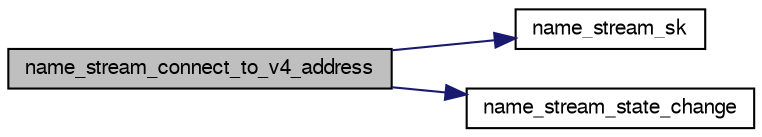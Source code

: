 digraph G
{
  edge [fontname="FreeSans",fontsize="10",labelfontname="FreeSans",labelfontsize="10"];
  node [fontname="FreeSans",fontsize="10",shape=record];
  rankdir=LR;
  Node1 [label="name_stream_connect_to_v4_address",height=0.2,width=0.4,color="black", fillcolor="grey75", style="filled" fontcolor="black"];
  Node1 -> Node2 [color="midnightblue",fontsize="10",style="solid",fontname="FreeSans"];
  Node2 [label="name_stream_sk",height=0.2,width=0.4,color="black", fillcolor="white", style="filled",URL="$namestack__priv_8h.html#a5e5b37b81978789054ddc587e3af21e6"];
  Node1 -> Node3 [color="midnightblue",fontsize="10",style="solid",fontname="FreeSans"];
  Node3 [label="name_stream_state_change",height=0.2,width=0.4,color="black", fillcolor="white", style="filled",URL="$af__name_8c.html#abb1d86c18940b6e3b02bbbeb4f1eb662"];
}
